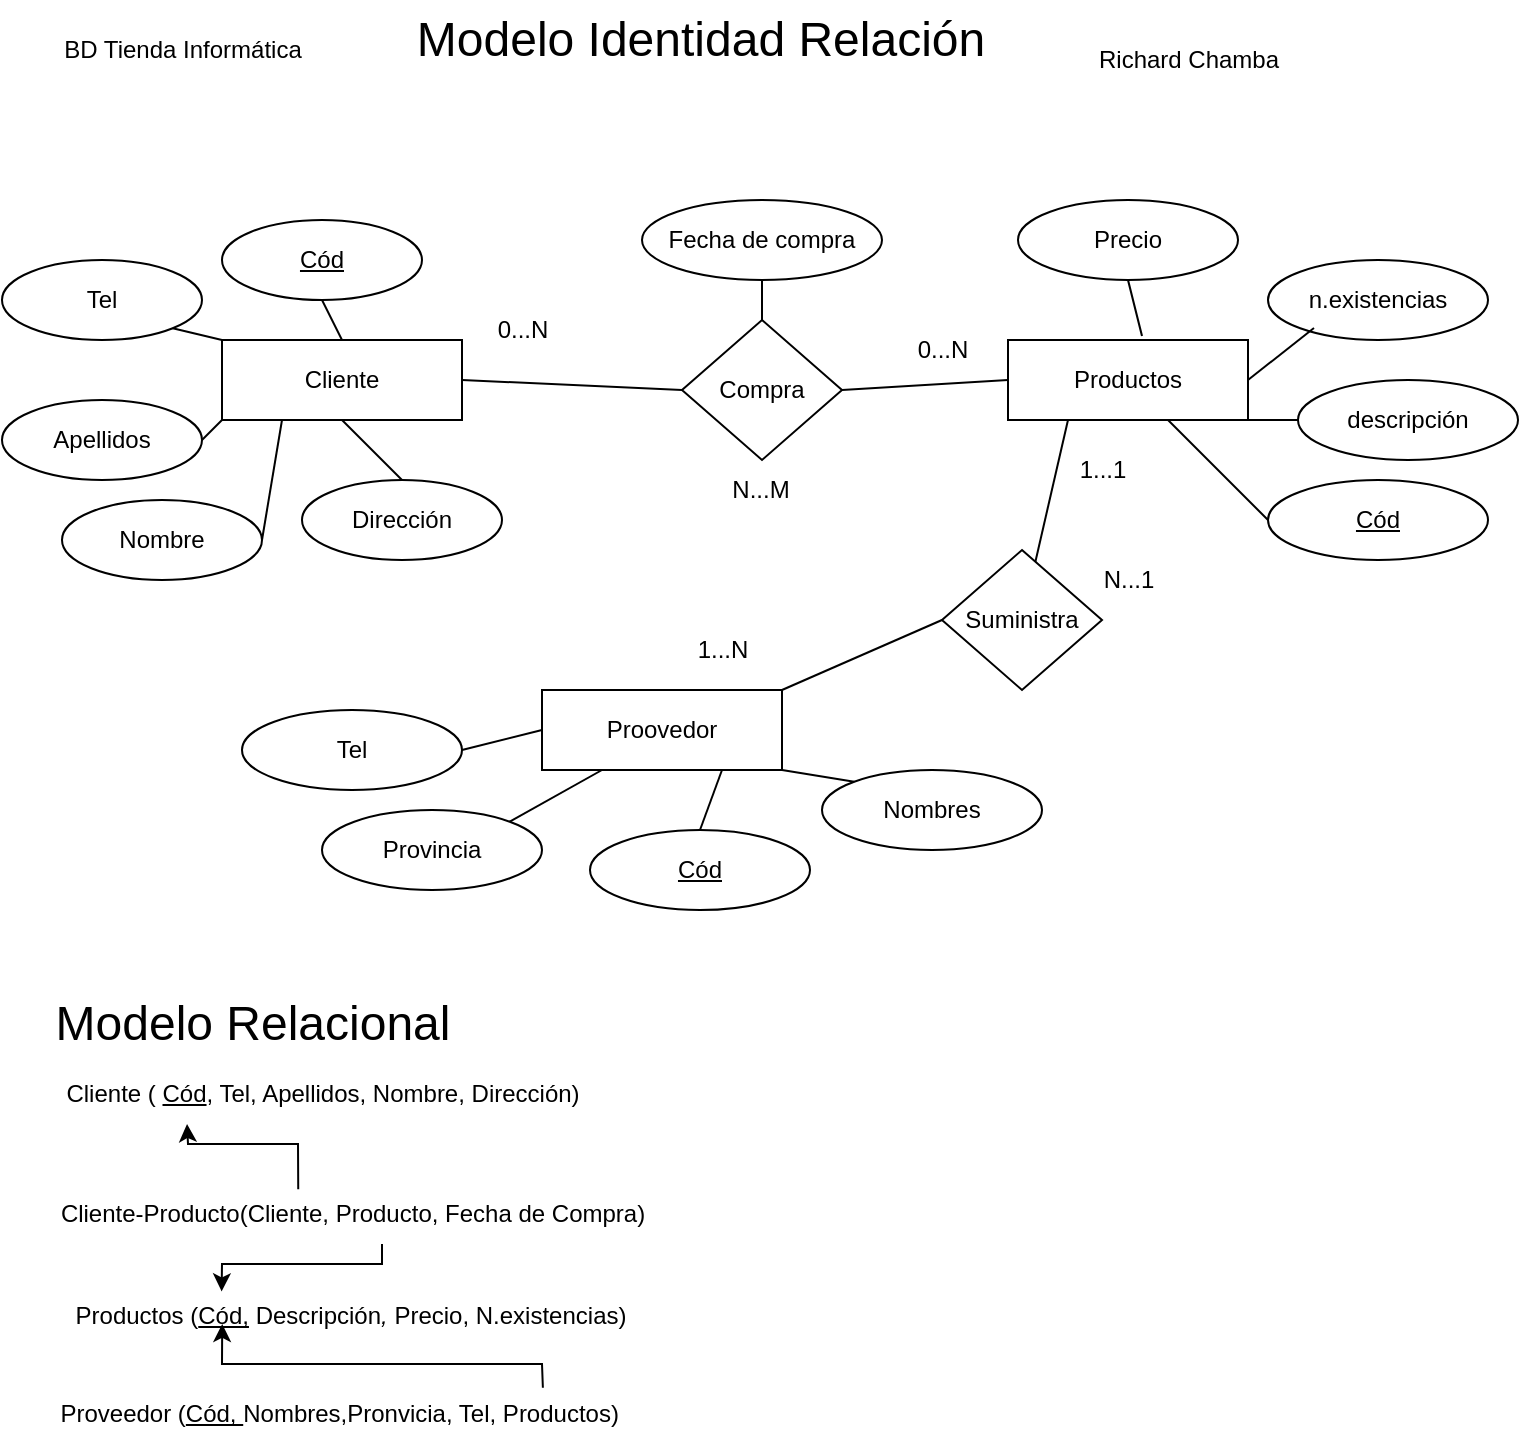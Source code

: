 <mxfile version="28.2.5">
  <diagram name="Página-1" id="-ARZt7lC9_Mu6ZPnWMLD">
    <mxGraphModel grid="1" page="1" gridSize="10" guides="1" tooltips="1" connect="1" arrows="1" fold="1" pageScale="1" pageWidth="827" pageHeight="1169" math="0" shadow="0">
      <root>
        <mxCell id="0" />
        <mxCell id="1" parent="0" />
        <mxCell id="Iez71PDcTzJwINsmVu0X-1" value="Cliente" style="rounded=0;whiteSpace=wrap;html=1;" vertex="1" parent="1">
          <mxGeometry x="120" y="188" width="120" height="40" as="geometry" />
        </mxCell>
        <mxCell id="Iez71PDcTzJwINsmVu0X-3" value="Productos" style="rounded=0;whiteSpace=wrap;html=1;" vertex="1" parent="1">
          <mxGeometry x="513" y="188" width="120" height="40" as="geometry" />
        </mxCell>
        <mxCell id="Iez71PDcTzJwINsmVu0X-4" value="Proovedor" style="rounded=0;whiteSpace=wrap;html=1;" vertex="1" parent="1">
          <mxGeometry x="280" y="363" width="120" height="40" as="geometry" />
        </mxCell>
        <mxCell id="Iez71PDcTzJwINsmVu0X-5" value="Compra" style="rhombus;whiteSpace=wrap;html=1;" vertex="1" parent="1">
          <mxGeometry x="350" y="178" width="80" height="70" as="geometry" />
        </mxCell>
        <mxCell id="Iez71PDcTzJwINsmVu0X-6" value="Suministra" style="rhombus;whiteSpace=wrap;html=1;" vertex="1" parent="1">
          <mxGeometry x="480" y="293" width="80" height="70" as="geometry" />
        </mxCell>
        <mxCell id="Iez71PDcTzJwINsmVu0X-7" value="&lt;u&gt;Cód&lt;/u&gt;" style="ellipse;whiteSpace=wrap;html=1;" vertex="1" parent="1">
          <mxGeometry x="304" y="433" width="110" height="40" as="geometry" />
        </mxCell>
        <mxCell id="Iez71PDcTzJwINsmVu0X-8" value="Nombres" style="ellipse;whiteSpace=wrap;html=1;" vertex="1" parent="1">
          <mxGeometry x="420" y="403" width="110" height="40" as="geometry" />
        </mxCell>
        <mxCell id="Iez71PDcTzJwINsmVu0X-9" value="Tel" style="ellipse;whiteSpace=wrap;html=1;" vertex="1" parent="1">
          <mxGeometry x="130" y="373" width="110" height="40" as="geometry" />
        </mxCell>
        <mxCell id="Iez71PDcTzJwINsmVu0X-10" value="Provincia" style="ellipse;whiteSpace=wrap;html=1;" vertex="1" parent="1">
          <mxGeometry x="170" y="423" width="110" height="40" as="geometry" />
        </mxCell>
        <mxCell id="Iez71PDcTzJwINsmVu0X-13" value="Precio" style="ellipse;whiteSpace=wrap;html=1;" vertex="1" parent="1">
          <mxGeometry x="518" y="118" width="110" height="40" as="geometry" />
        </mxCell>
        <mxCell id="Iez71PDcTzJwINsmVu0X-14" value="n.existencias" style="ellipse;whiteSpace=wrap;html=1;" vertex="1" parent="1">
          <mxGeometry x="643" y="148" width="110" height="40" as="geometry" />
        </mxCell>
        <mxCell id="Iez71PDcTzJwINsmVu0X-15" value="descripción" style="ellipse;whiteSpace=wrap;html=1;" vertex="1" parent="1">
          <mxGeometry x="658" y="208" width="110" height="40" as="geometry" />
        </mxCell>
        <mxCell id="Iez71PDcTzJwINsmVu0X-16" value="&lt;u&gt;Cód&lt;/u&gt;" style="ellipse;whiteSpace=wrap;html=1;" vertex="1" parent="1">
          <mxGeometry x="643" y="258" width="110" height="40" as="geometry" />
        </mxCell>
        <mxCell id="Iez71PDcTzJwINsmVu0X-17" value="Fecha de compra" style="ellipse;whiteSpace=wrap;html=1;" vertex="1" parent="1">
          <mxGeometry x="330" y="118" width="120" height="40" as="geometry" />
        </mxCell>
        <mxCell id="Iez71PDcTzJwINsmVu0X-18" value="&lt;u&gt;Cód&lt;/u&gt;" style="ellipse;whiteSpace=wrap;html=1;" vertex="1" parent="1">
          <mxGeometry x="120" y="128" width="100" height="40" as="geometry" />
        </mxCell>
        <mxCell id="Iez71PDcTzJwINsmVu0X-19" value="Apellidos" style="ellipse;whiteSpace=wrap;html=1;" vertex="1" parent="1">
          <mxGeometry x="10" y="218" width="100" height="40" as="geometry" />
        </mxCell>
        <mxCell id="Iez71PDcTzJwINsmVu0X-20" value="Nombre" style="ellipse;whiteSpace=wrap;html=1;" vertex="1" parent="1">
          <mxGeometry x="40" y="268" width="100" height="40" as="geometry" />
        </mxCell>
        <mxCell id="Iez71PDcTzJwINsmVu0X-21" value="Dirección" style="ellipse;whiteSpace=wrap;html=1;" vertex="1" parent="1">
          <mxGeometry x="160" y="258" width="100" height="40" as="geometry" />
        </mxCell>
        <mxCell id="Iez71PDcTzJwINsmVu0X-22" value="Tel" style="ellipse;whiteSpace=wrap;html=1;" vertex="1" parent="1">
          <mxGeometry x="10" y="148" width="100" height="40" as="geometry" />
        </mxCell>
        <mxCell id="Iez71PDcTzJwINsmVu0X-23" value="" style="endArrow=none;html=1;rounded=0;entryX=0.5;entryY=1;entryDx=0;entryDy=0;exitX=0.5;exitY=0;exitDx=0;exitDy=0;" edge="1" parent="1" source="Iez71PDcTzJwINsmVu0X-1" target="Iez71PDcTzJwINsmVu0X-18">
          <mxGeometry width="50" height="50" relative="1" as="geometry">
            <mxPoint x="390" y="420" as="sourcePoint" />
            <mxPoint x="440" y="370" as="targetPoint" />
          </mxGeometry>
        </mxCell>
        <mxCell id="Iez71PDcTzJwINsmVu0X-24" value="" style="endArrow=none;html=1;rounded=0;entryX=1;entryY=1;entryDx=0;entryDy=0;exitX=0;exitY=0;exitDx=0;exitDy=0;" edge="1" parent="1" source="Iez71PDcTzJwINsmVu0X-1" target="Iez71PDcTzJwINsmVu0X-22">
          <mxGeometry width="50" height="50" relative="1" as="geometry">
            <mxPoint x="300" y="220" as="sourcePoint" />
            <mxPoint x="290" y="200" as="targetPoint" />
          </mxGeometry>
        </mxCell>
        <mxCell id="Iez71PDcTzJwINsmVu0X-25" value="" style="endArrow=none;html=1;rounded=0;entryX=1;entryY=0.5;entryDx=0;entryDy=0;exitX=0;exitY=1;exitDx=0;exitDy=0;" edge="1" parent="1" source="Iez71PDcTzJwINsmVu0X-1" target="Iez71PDcTzJwINsmVu0X-19">
          <mxGeometry width="50" height="50" relative="1" as="geometry">
            <mxPoint x="195" y="216" as="sourcePoint" />
            <mxPoint x="170" y="210" as="targetPoint" />
          </mxGeometry>
        </mxCell>
        <mxCell id="Iez71PDcTzJwINsmVu0X-26" value="" style="endArrow=none;html=1;rounded=0;entryX=1;entryY=0.5;entryDx=0;entryDy=0;exitX=0.25;exitY=1;exitDx=0;exitDy=0;" edge="1" parent="1" source="Iez71PDcTzJwINsmVu0X-1" target="Iez71PDcTzJwINsmVu0X-20">
          <mxGeometry width="50" height="50" relative="1" as="geometry">
            <mxPoint x="365" y="306" as="sourcePoint" />
            <mxPoint x="340" y="300" as="targetPoint" />
          </mxGeometry>
        </mxCell>
        <mxCell id="Iez71PDcTzJwINsmVu0X-27" value="" style="endArrow=none;html=1;rounded=0;entryX=0.5;entryY=0;entryDx=0;entryDy=0;exitX=0.5;exitY=1;exitDx=0;exitDy=0;" edge="1" parent="1" source="Iez71PDcTzJwINsmVu0X-1" target="Iez71PDcTzJwINsmVu0X-21">
          <mxGeometry width="50" height="50" relative="1" as="geometry">
            <mxPoint x="295" y="286" as="sourcePoint" />
            <mxPoint x="270" y="280" as="targetPoint" />
          </mxGeometry>
        </mxCell>
        <mxCell id="Iez71PDcTzJwINsmVu0X-29" value="" style="endArrow=none;html=1;rounded=0;entryX=1;entryY=0.5;entryDx=0;entryDy=0;exitX=0;exitY=0.5;exitDx=0;exitDy=0;" edge="1" parent="1" source="Iez71PDcTzJwINsmVu0X-5" target="Iez71PDcTzJwINsmVu0X-1">
          <mxGeometry width="50" height="50" relative="1" as="geometry">
            <mxPoint x="355" y="226" as="sourcePoint" />
            <mxPoint x="330" y="220" as="targetPoint" />
          </mxGeometry>
        </mxCell>
        <mxCell id="Iez71PDcTzJwINsmVu0X-30" value="" style="endArrow=none;html=1;rounded=0;entryX=1;entryY=0.5;entryDx=0;entryDy=0;exitX=0;exitY=0.5;exitDx=0;exitDy=0;" edge="1" parent="1" source="Iez71PDcTzJwINsmVu0X-3" target="Iez71PDcTzJwINsmVu0X-5">
          <mxGeometry width="50" height="50" relative="1" as="geometry">
            <mxPoint x="475" y="226" as="sourcePoint" />
            <mxPoint x="450" y="220" as="targetPoint" />
          </mxGeometry>
        </mxCell>
        <mxCell id="Iez71PDcTzJwINsmVu0X-31" value="" style="endArrow=none;html=1;rounded=0;entryX=0.5;entryY=1;entryDx=0;entryDy=0;exitX=0.5;exitY=0;exitDx=0;exitDy=0;" edge="1" parent="1" source="Iez71PDcTzJwINsmVu0X-5" target="Iez71PDcTzJwINsmVu0X-17">
          <mxGeometry width="50" height="50" relative="1" as="geometry">
            <mxPoint x="425" y="176" as="sourcePoint" />
            <mxPoint x="400" y="170" as="targetPoint" />
          </mxGeometry>
        </mxCell>
        <mxCell id="Iez71PDcTzJwINsmVu0X-32" value="" style="endArrow=none;html=1;rounded=0;entryX=0.5;entryY=1;entryDx=0;entryDy=0;" edge="1" parent="1" target="Iez71PDcTzJwINsmVu0X-13">
          <mxGeometry width="50" height="50" relative="1" as="geometry">
            <mxPoint x="580" y="186" as="sourcePoint" />
            <mxPoint x="500" y="180" as="targetPoint" />
          </mxGeometry>
        </mxCell>
        <mxCell id="Iez71PDcTzJwINsmVu0X-33" value="" style="endArrow=none;html=1;rounded=0;entryX=1;entryY=0.5;entryDx=0;entryDy=0;exitX=0.209;exitY=0.85;exitDx=0;exitDy=0;exitPerimeter=0;" edge="1" parent="1" source="Iez71PDcTzJwINsmVu0X-14" target="Iez71PDcTzJwINsmVu0X-3">
          <mxGeometry width="50" height="50" relative="1" as="geometry">
            <mxPoint x="665" y="196" as="sourcePoint" />
            <mxPoint x="640" y="190" as="targetPoint" />
          </mxGeometry>
        </mxCell>
        <mxCell id="Iez71PDcTzJwINsmVu0X-34" value="" style="endArrow=none;html=1;rounded=0;entryX=1;entryY=1;entryDx=0;entryDy=0;exitX=0;exitY=0.5;exitDx=0;exitDy=0;" edge="1" parent="1" source="Iez71PDcTzJwINsmVu0X-15" target="Iez71PDcTzJwINsmVu0X-3">
          <mxGeometry width="50" height="50" relative="1" as="geometry">
            <mxPoint x="705" y="206" as="sourcePoint" />
            <mxPoint x="680" y="200" as="targetPoint" />
          </mxGeometry>
        </mxCell>
        <mxCell id="Iez71PDcTzJwINsmVu0X-35" value="" style="endArrow=none;html=1;rounded=0;exitX=0;exitY=0.5;exitDx=0;exitDy=0;" edge="1" parent="1" source="Iez71PDcTzJwINsmVu0X-16" target="Iez71PDcTzJwINsmVu0X-3">
          <mxGeometry width="50" height="50" relative="1" as="geometry">
            <mxPoint x="665" y="266" as="sourcePoint" />
            <mxPoint x="640" y="260" as="targetPoint" />
          </mxGeometry>
        </mxCell>
        <mxCell id="Iez71PDcTzJwINsmVu0X-36" value="" style="endArrow=none;html=1;rounded=0;entryX=0.25;entryY=1;entryDx=0;entryDy=0;" edge="1" parent="1" source="Iez71PDcTzJwINsmVu0X-6" target="Iez71PDcTzJwINsmVu0X-3">
          <mxGeometry width="50" height="50" relative="1" as="geometry">
            <mxPoint x="520" y="290" as="sourcePoint" />
            <mxPoint x="550" y="240" as="targetPoint" />
          </mxGeometry>
        </mxCell>
        <mxCell id="Iez71PDcTzJwINsmVu0X-37" value="" style="endArrow=none;html=1;rounded=0;exitX=1;exitY=0;exitDx=0;exitDy=0;entryX=0;entryY=0.5;entryDx=0;entryDy=0;" edge="1" parent="1" source="Iez71PDcTzJwINsmVu0X-4" target="Iez71PDcTzJwINsmVu0X-6">
          <mxGeometry width="50" height="50" relative="1" as="geometry">
            <mxPoint x="595" y="306" as="sourcePoint" />
            <mxPoint x="490" y="330" as="targetPoint" />
          </mxGeometry>
        </mxCell>
        <mxCell id="Iez71PDcTzJwINsmVu0X-38" value="" style="endArrow=none;html=1;rounded=0;entryX=1;entryY=1;entryDx=0;entryDy=0;exitX=0;exitY=0;exitDx=0;exitDy=0;" edge="1" parent="1" source="Iez71PDcTzJwINsmVu0X-8" target="Iez71PDcTzJwINsmVu0X-4">
          <mxGeometry width="50" height="50" relative="1" as="geometry">
            <mxPoint x="455" y="356" as="sourcePoint" />
            <mxPoint x="430" y="350" as="targetPoint" />
          </mxGeometry>
        </mxCell>
        <mxCell id="Iez71PDcTzJwINsmVu0X-39" value="" style="endArrow=none;html=1;rounded=0;entryX=0.75;entryY=1;entryDx=0;entryDy=0;exitX=0.5;exitY=0;exitDx=0;exitDy=0;" edge="1" parent="1" source="Iez71PDcTzJwINsmVu0X-7" target="Iez71PDcTzJwINsmVu0X-4">
          <mxGeometry width="50" height="50" relative="1" as="geometry">
            <mxPoint x="405" y="426" as="sourcePoint" />
            <mxPoint x="380" y="420" as="targetPoint" />
          </mxGeometry>
        </mxCell>
        <mxCell id="Iez71PDcTzJwINsmVu0X-40" value="" style="endArrow=none;html=1;rounded=0;entryX=0.25;entryY=1;entryDx=0;entryDy=0;exitX=1;exitY=0;exitDx=0;exitDy=0;" edge="1" parent="1" source="Iez71PDcTzJwINsmVu0X-10" target="Iez71PDcTzJwINsmVu0X-4">
          <mxGeometry width="50" height="50" relative="1" as="geometry">
            <mxPoint x="365" y="416" as="sourcePoint" />
            <mxPoint x="340" y="410" as="targetPoint" />
          </mxGeometry>
        </mxCell>
        <mxCell id="Iez71PDcTzJwINsmVu0X-41" value="" style="endArrow=none;html=1;rounded=0;entryX=0;entryY=0.5;entryDx=0;entryDy=0;exitX=1;exitY=0.5;exitDx=0;exitDy=0;" edge="1" parent="1" source="Iez71PDcTzJwINsmVu0X-9" target="Iez71PDcTzJwINsmVu0X-4">
          <mxGeometry width="50" height="50" relative="1" as="geometry">
            <mxPoint x="315" y="386" as="sourcePoint" />
            <mxPoint x="290" y="380" as="targetPoint" />
          </mxGeometry>
        </mxCell>
        <mxCell id="Iez71PDcTzJwINsmVu0X-42" value="0...N" style="text;html=1;align=center;verticalAlign=middle;resizable=0;points=[];autosize=1;strokeColor=none;fillColor=none;" vertex="1" parent="1">
          <mxGeometry x="245" y="168" width="50" height="30" as="geometry" />
        </mxCell>
        <mxCell id="Iez71PDcTzJwINsmVu0X-43" value="0...N" style="text;html=1;align=center;verticalAlign=middle;resizable=0;points=[];autosize=1;strokeColor=none;fillColor=none;" vertex="1" parent="1">
          <mxGeometry x="455" y="178" width="50" height="30" as="geometry" />
        </mxCell>
        <mxCell id="Iez71PDcTzJwINsmVu0X-44" value="N...M" style="text;html=1;align=center;verticalAlign=middle;resizable=0;points=[];autosize=1;strokeColor=none;fillColor=none;" vertex="1" parent="1">
          <mxGeometry x="364" y="248" width="50" height="30" as="geometry" />
        </mxCell>
        <mxCell id="Iez71PDcTzJwINsmVu0X-45" value="1...1" style="text;html=1;align=center;verticalAlign=middle;resizable=0;points=[];autosize=1;strokeColor=none;fillColor=none;" vertex="1" parent="1">
          <mxGeometry x="535" y="238" width="50" height="30" as="geometry" />
        </mxCell>
        <mxCell id="Iez71PDcTzJwINsmVu0X-46" value="1...N" style="text;html=1;align=center;verticalAlign=middle;resizable=0;points=[];autosize=1;strokeColor=none;fillColor=none;" vertex="1" parent="1">
          <mxGeometry x="345" y="328" width="50" height="30" as="geometry" />
        </mxCell>
        <mxCell id="Iez71PDcTzJwINsmVu0X-47" value="N...1" style="text;html=1;align=center;verticalAlign=middle;resizable=0;points=[];autosize=1;strokeColor=none;fillColor=none;" vertex="1" parent="1">
          <mxGeometry x="548" y="293" width="50" height="30" as="geometry" />
        </mxCell>
        <mxCell id="Iez71PDcTzJwINsmVu0X-48" value="BD Tienda Informática" style="text;html=1;align=center;verticalAlign=middle;resizable=0;points=[];autosize=1;strokeColor=none;fillColor=none;" vertex="1" parent="1">
          <mxGeometry x="30" y="28" width="140" height="30" as="geometry" />
        </mxCell>
        <mxCell id="Iez71PDcTzJwINsmVu0X-49" value="&lt;font style=&quot;font-size: 24px;&quot;&gt;Modelo Identidad Relación&lt;/font&gt;" style="text;html=1;align=center;verticalAlign=middle;resizable=0;points=[];autosize=1;strokeColor=none;fillColor=none;" vertex="1" parent="1">
          <mxGeometry x="204" y="18" width="310" height="40" as="geometry" />
        </mxCell>
        <mxCell id="Iez71PDcTzJwINsmVu0X-50" value="&lt;font style=&quot;font-size: 24px;&quot;&gt;Modelo Relacional&lt;/font&gt;" style="text;html=1;align=center;verticalAlign=middle;resizable=0;points=[];autosize=1;strokeColor=none;fillColor=none;" vertex="1" parent="1">
          <mxGeometry x="25" y="510" width="220" height="40" as="geometry" />
        </mxCell>
        <mxCell id="Iez71PDcTzJwINsmVu0X-52" value="Richard Chamba" style="text;html=1;align=center;verticalAlign=middle;resizable=0;points=[];autosize=1;strokeColor=none;fillColor=none;" vertex="1" parent="1">
          <mxGeometry x="548" y="33" width="110" height="30" as="geometry" />
        </mxCell>
        <mxCell id="Iez71PDcTzJwINsmVu0X-53" value="Cliente ( &lt;u&gt;Cód&lt;/u&gt;, Tel, Apellidos, Nombre, Dirección)" style="text;html=1;align=center;verticalAlign=middle;resizable=0;points=[];autosize=1;strokeColor=none;fillColor=none;" vertex="1" parent="1">
          <mxGeometry x="30" y="550" width="280" height="30" as="geometry" />
        </mxCell>
        <mxCell id="Iez71PDcTzJwINsmVu0X-55" value="Productos (&lt;u&gt;Cód,&lt;/u&gt;&lt;i&gt;&amp;nbsp;&lt;/i&gt;Descripción&lt;i&gt;, &lt;/i&gt;Precio, N.existencias)" style="text;html=1;align=center;verticalAlign=middle;resizable=0;points=[];autosize=1;strokeColor=none;fillColor=none;" vertex="1" parent="1">
          <mxGeometry x="34" y="661" width="300" height="30" as="geometry" />
        </mxCell>
        <mxCell id="Iez71PDcTzJwINsmVu0X-56" value="Cliente-Producto(Cliente, Producto, Fecha de Compra)" style="text;html=1;align=center;verticalAlign=middle;resizable=0;points=[];autosize=1;strokeColor=none;fillColor=none;" vertex="1" parent="1">
          <mxGeometry x="25" y="610" width="320" height="30" as="geometry" />
        </mxCell>
        <mxCell id="Iez71PDcTzJwINsmVu0X-58" value="Proveedor (&lt;u&gt;Cód,&amp;nbsp;&lt;/u&gt;Nombres,Pronvicia, Tel, Productos)&amp;nbsp;" style="text;html=1;align=center;verticalAlign=middle;resizable=0;points=[];autosize=1;strokeColor=none;fillColor=none;" vertex="1" parent="1">
          <mxGeometry x="25" y="710" width="310" height="30" as="geometry" />
        </mxCell>
        <mxCell id="Iez71PDcTzJwINsmVu0X-59" value="" style="endArrow=classic;html=1;rounded=0;entryX=0.259;entryY=1;entryDx=0;entryDy=0;entryPerimeter=0;exitX=0.416;exitY=0.086;exitDx=0;exitDy=0;exitPerimeter=0;" edge="1" parent="1" source="Iez71PDcTzJwINsmVu0X-56" target="Iez71PDcTzJwINsmVu0X-53">
          <mxGeometry width="50" height="50" relative="1" as="geometry">
            <mxPoint x="280" y="600" as="sourcePoint" />
            <mxPoint x="270" y="590" as="targetPoint" />
            <Array as="points">
              <mxPoint x="158" y="590" />
              <mxPoint x="103" y="590" />
            </Array>
          </mxGeometry>
        </mxCell>
        <mxCell id="Iez71PDcTzJwINsmVu0X-61" value="" style="endArrow=classic;html=1;rounded=0;entryX=0.286;entryY=0.09;entryDx=0;entryDy=0;entryPerimeter=0;" edge="1" parent="1" target="Iez71PDcTzJwINsmVu0X-55">
          <mxGeometry width="50" height="50" relative="1" as="geometry">
            <mxPoint x="200" y="640" as="sourcePoint" />
            <mxPoint x="330" y="700" as="targetPoint" />
            <Array as="points">
              <mxPoint x="200" y="650" />
              <mxPoint x="120" y="650" />
            </Array>
          </mxGeometry>
        </mxCell>
        <mxCell id="Iez71PDcTzJwINsmVu0X-62" value="" style="endArrow=classic;html=1;rounded=0;entryX=0.287;entryY=0.633;entryDx=0;entryDy=0;entryPerimeter=0;exitX=0.824;exitY=0.062;exitDx=0;exitDy=0;exitPerimeter=0;" edge="1" parent="1" source="Iez71PDcTzJwINsmVu0X-58" target="Iez71PDcTzJwINsmVu0X-55">
          <mxGeometry width="50" height="50" relative="1" as="geometry">
            <mxPoint x="280" y="700" as="sourcePoint" />
            <mxPoint x="330" y="630" as="targetPoint" />
            <Array as="points">
              <mxPoint x="280" y="700" />
              <mxPoint x="200" y="700" />
              <mxPoint x="120" y="700" />
            </Array>
          </mxGeometry>
        </mxCell>
      </root>
    </mxGraphModel>
  </diagram>
</mxfile>
